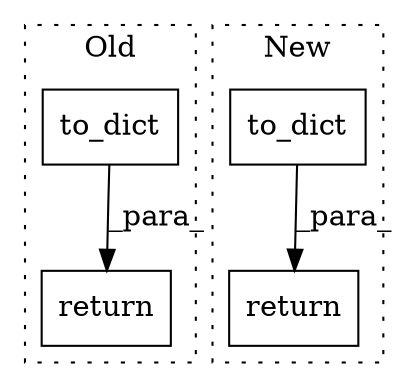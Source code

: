 digraph G {
subgraph cluster0 {
1 [label="return" a="41" s="1778" l="7" shape="box"];
4 [label="to_dict" a="32" s="1832" l="9" shape="box"];
label = "Old";
style="dotted";
}
subgraph cluster1 {
2 [label="to_dict" a="32" s="1904" l="9" shape="box"];
3 [label="return" a="41" s="1888" l="7" shape="box"];
label = "New";
style="dotted";
}
2 -> 3 [label="_para_"];
4 -> 1 [label="_para_"];
}